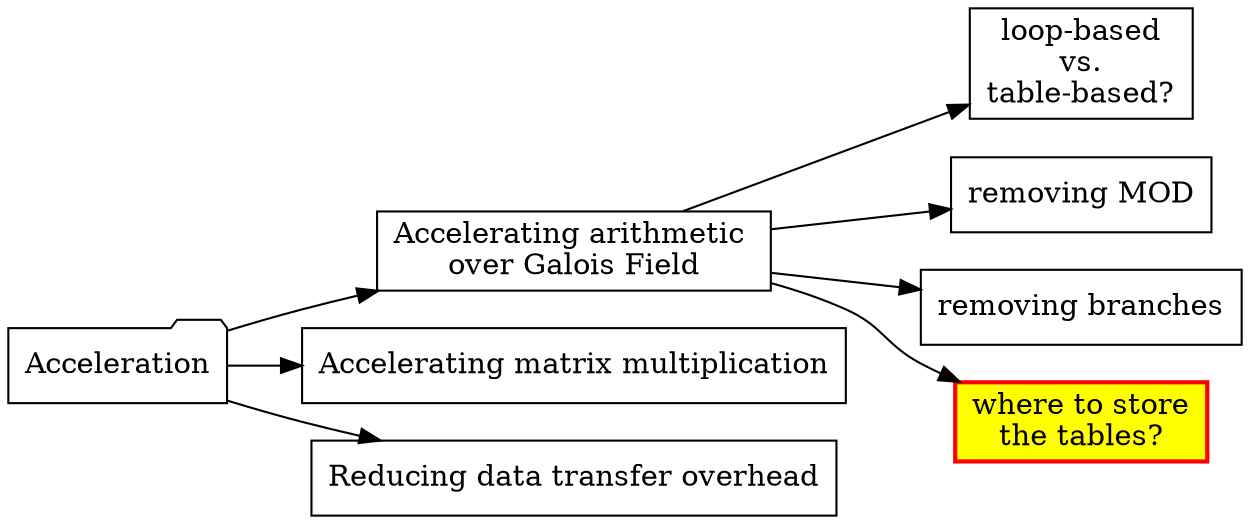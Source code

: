 digraph roadmap
{
  rankdir = LR;
  node[shape=box];
  root
	[
	label="Acceleration"
	shape=folder
	];
  galois
	[
	label="Accelerating arithmetic \nover Galois Field";
  ]
	LBvsTB
	[
	label="loop-based\nvs.\ntable-based?";
  ]
	MOD
	[
	label="removing MOD";
  ]
	branch
	[
	label="removing branches";
  ]
	cMemvssMem
	[
//	label="cMem\nvs.\nsMem";
	label="where to store\nthe tables?";
  style="filled, setlinewidth(2)";
  fillcolor=yellow;
  color=red;
  fontcolor=black;
  ]
	mm
	[
	label="Accelerating matrix multiplication"
	]
	comm
	[
	label="Reducing data transfer overhead"
	]
	root -> galois;
  galois -> LBvsTB;
  galois -> MOD;
  galois -> branch;
  galois -> cMemvssMem;
  root -> mm;
  root -> comm;
}
